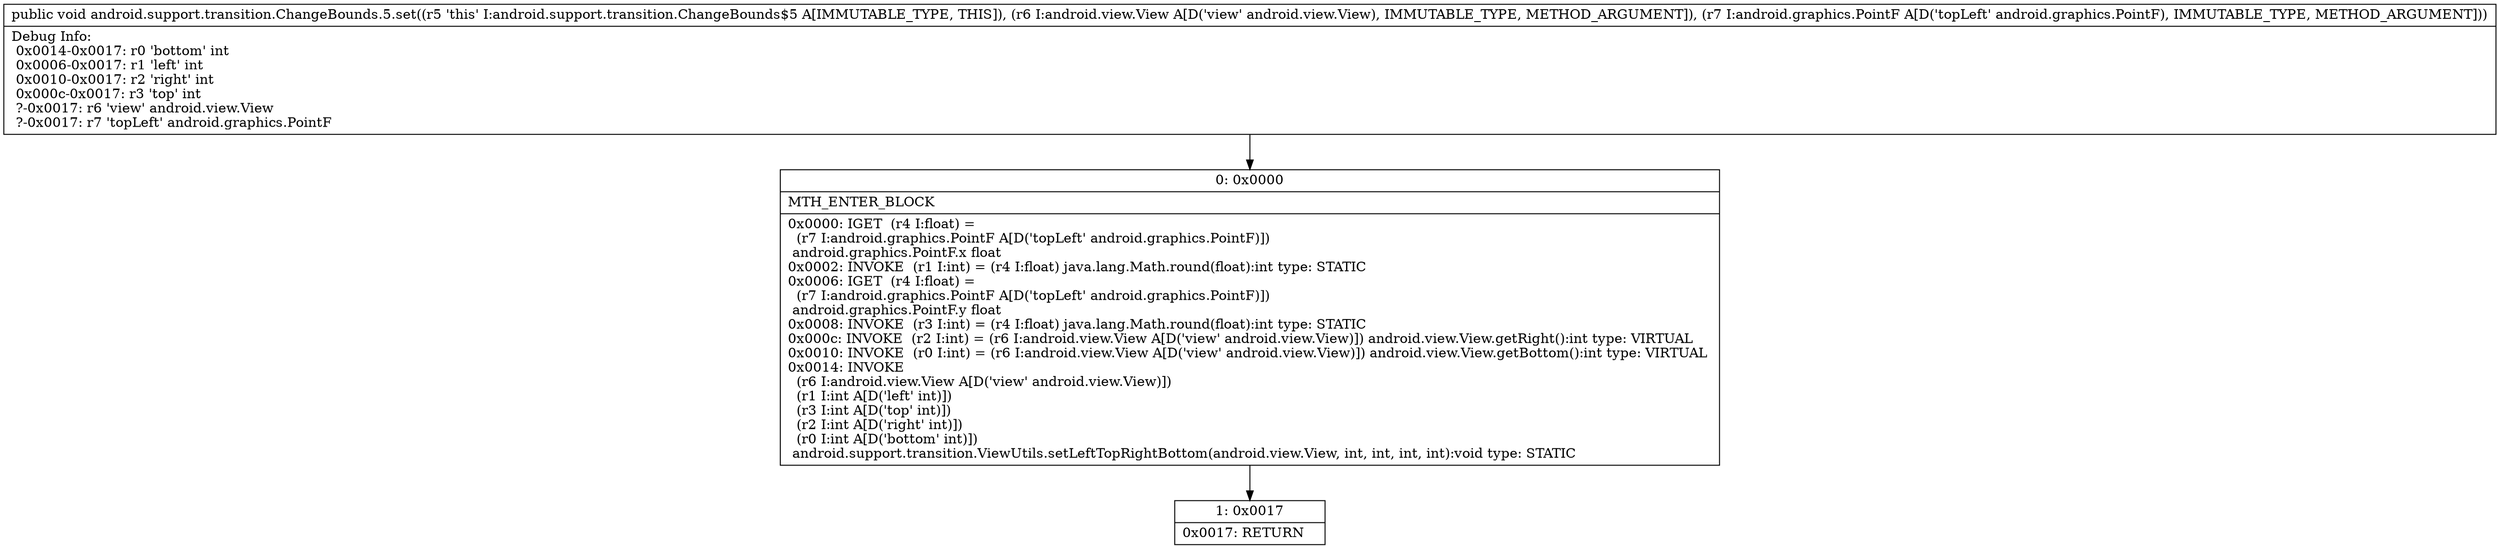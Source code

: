 digraph "CFG forandroid.support.transition.ChangeBounds.5.set(Landroid\/view\/View;Landroid\/graphics\/PointF;)V" {
Node_0 [shape=record,label="{0\:\ 0x0000|MTH_ENTER_BLOCK\l|0x0000: IGET  (r4 I:float) = \l  (r7 I:android.graphics.PointF A[D('topLeft' android.graphics.PointF)])\l android.graphics.PointF.x float \l0x0002: INVOKE  (r1 I:int) = (r4 I:float) java.lang.Math.round(float):int type: STATIC \l0x0006: IGET  (r4 I:float) = \l  (r7 I:android.graphics.PointF A[D('topLeft' android.graphics.PointF)])\l android.graphics.PointF.y float \l0x0008: INVOKE  (r3 I:int) = (r4 I:float) java.lang.Math.round(float):int type: STATIC \l0x000c: INVOKE  (r2 I:int) = (r6 I:android.view.View A[D('view' android.view.View)]) android.view.View.getRight():int type: VIRTUAL \l0x0010: INVOKE  (r0 I:int) = (r6 I:android.view.View A[D('view' android.view.View)]) android.view.View.getBottom():int type: VIRTUAL \l0x0014: INVOKE  \l  (r6 I:android.view.View A[D('view' android.view.View)])\l  (r1 I:int A[D('left' int)])\l  (r3 I:int A[D('top' int)])\l  (r2 I:int A[D('right' int)])\l  (r0 I:int A[D('bottom' int)])\l android.support.transition.ViewUtils.setLeftTopRightBottom(android.view.View, int, int, int, int):void type: STATIC \l}"];
Node_1 [shape=record,label="{1\:\ 0x0017|0x0017: RETURN   \l}"];
MethodNode[shape=record,label="{public void android.support.transition.ChangeBounds.5.set((r5 'this' I:android.support.transition.ChangeBounds$5 A[IMMUTABLE_TYPE, THIS]), (r6 I:android.view.View A[D('view' android.view.View), IMMUTABLE_TYPE, METHOD_ARGUMENT]), (r7 I:android.graphics.PointF A[D('topLeft' android.graphics.PointF), IMMUTABLE_TYPE, METHOD_ARGUMENT]))  | Debug Info:\l  0x0014\-0x0017: r0 'bottom' int\l  0x0006\-0x0017: r1 'left' int\l  0x0010\-0x0017: r2 'right' int\l  0x000c\-0x0017: r3 'top' int\l  ?\-0x0017: r6 'view' android.view.View\l  ?\-0x0017: r7 'topLeft' android.graphics.PointF\l}"];
MethodNode -> Node_0;
Node_0 -> Node_1;
}

